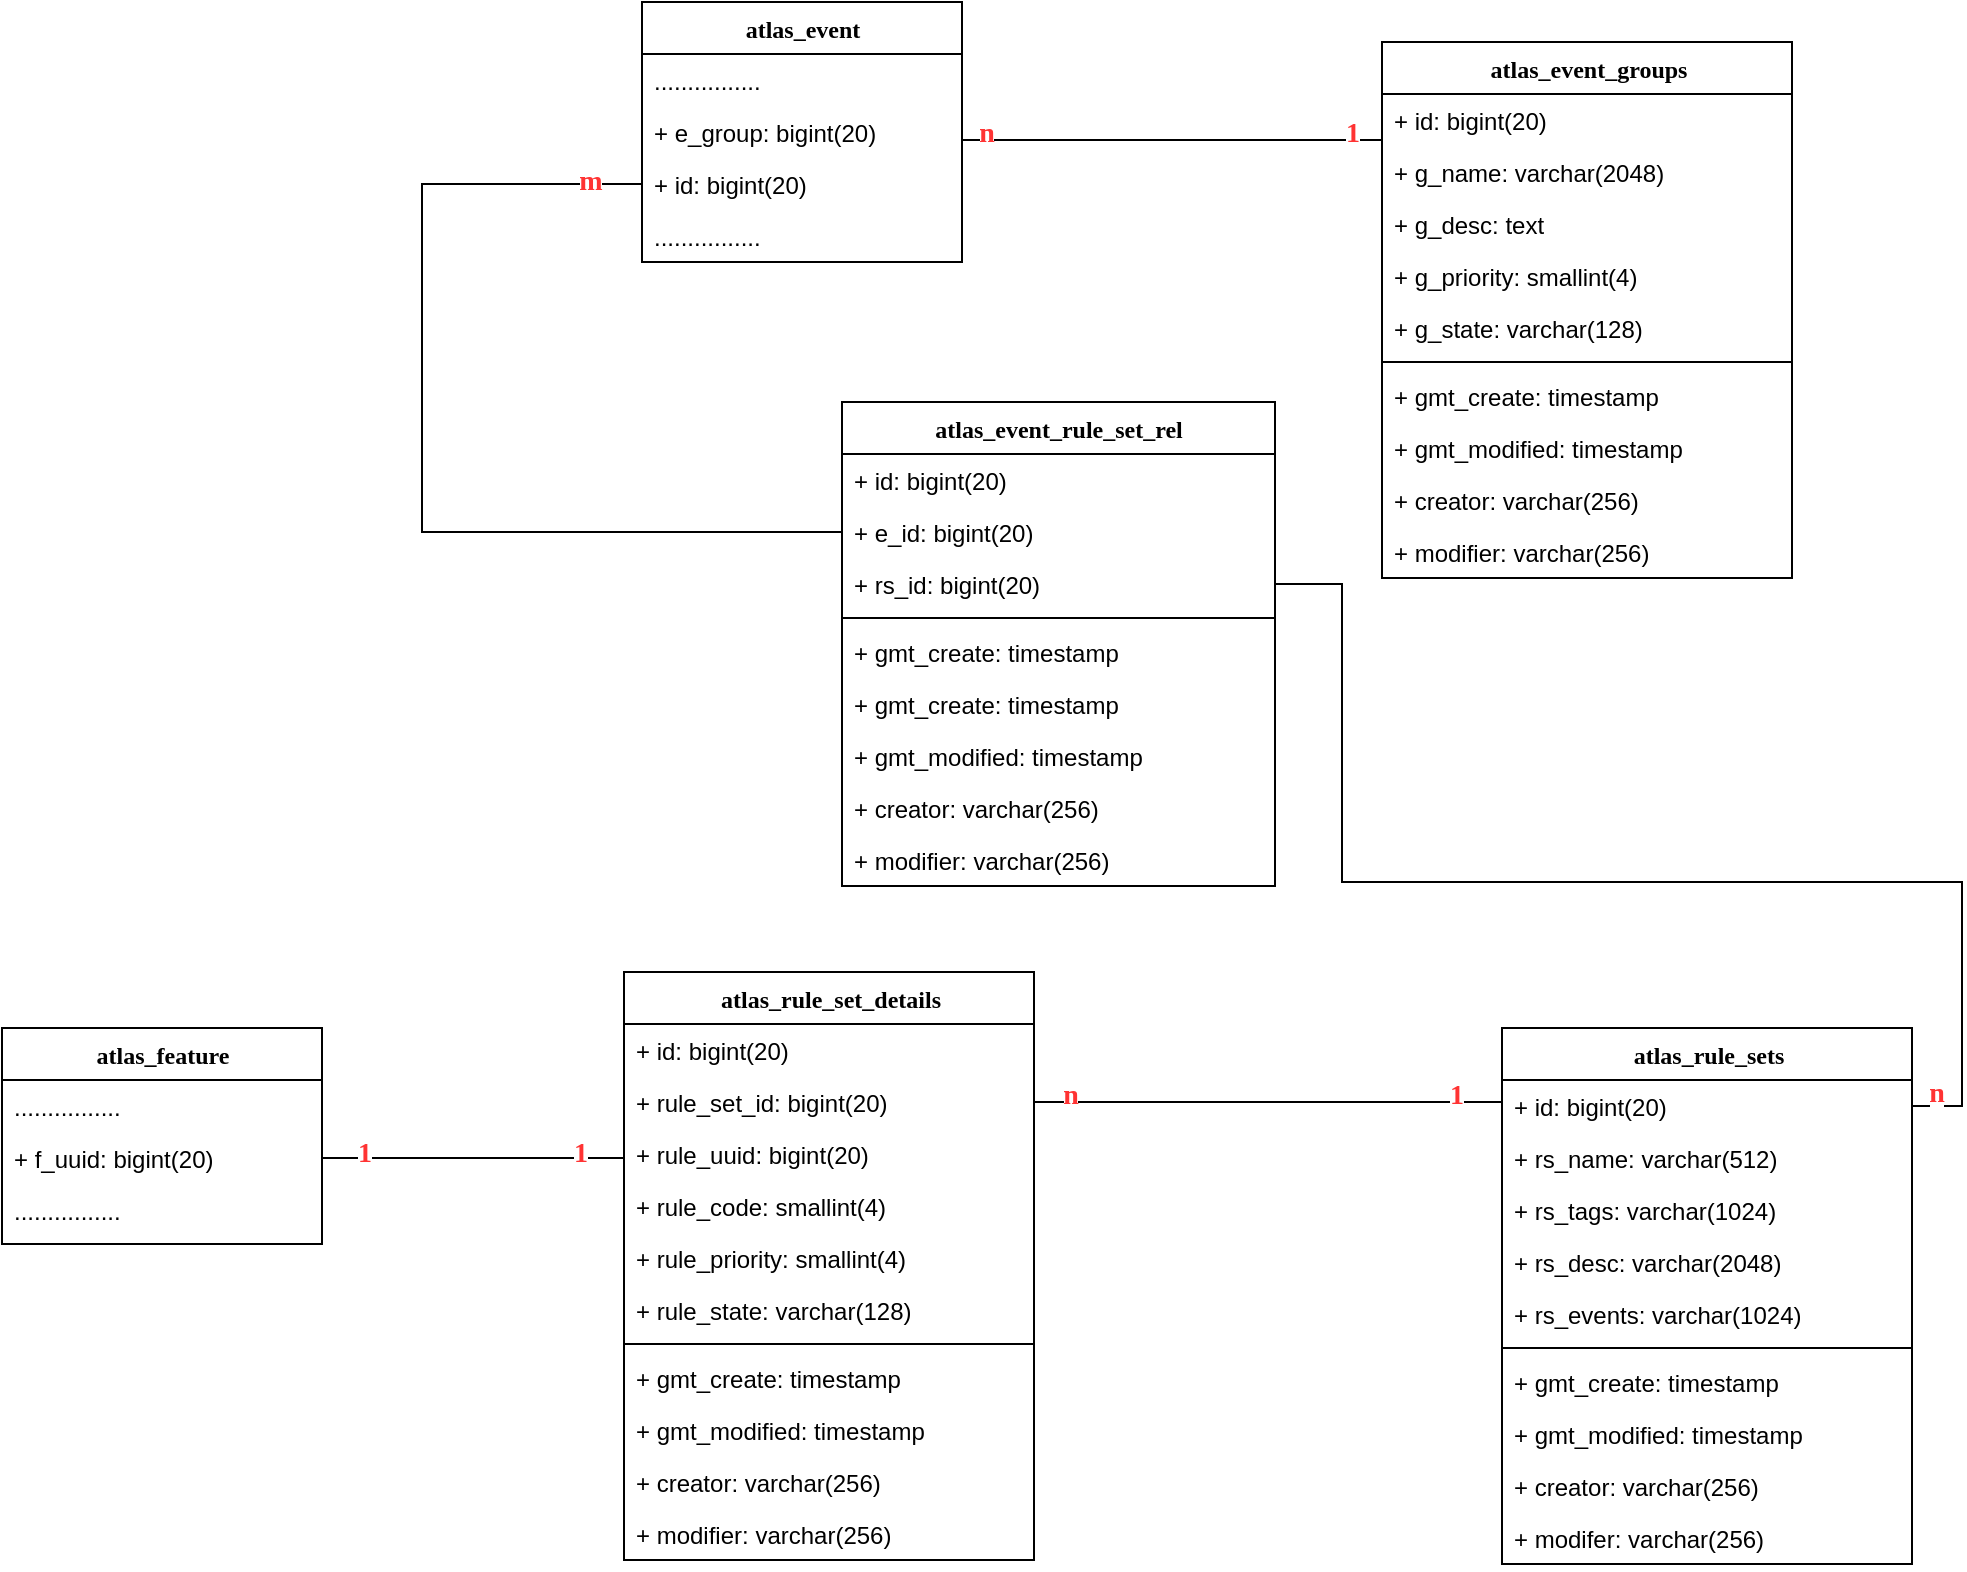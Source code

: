 <mxfile version="15.0.6" type="github">
  <diagram id="TrzkEA1gaFzgW9GWMzHO" name="Page-1">
    <mxGraphModel dx="2082" dy="1923" grid="1" gridSize="10" guides="1" tooltips="1" connect="1" arrows="1" fold="1" page="1" pageScale="1" pageWidth="827" pageHeight="1169" math="0" shadow="0">
      <root>
        <mxCell id="0" />
        <mxCell id="1" parent="0" />
        <mxCell id="jrEgK30Qe1zSZla3EbFV-1" value="atlas_event" style="swimlane;html=1;fontStyle=1;align=center;verticalAlign=top;childLayout=stackLayout;horizontal=1;startSize=26;horizontalStack=0;resizeParent=1;resizeLast=0;collapsible=1;marginBottom=0;swimlaneFillColor=#ffffff;rounded=0;shadow=0;comic=0;labelBackgroundColor=none;strokeWidth=1;fillColor=none;fontFamily=Verdana;fontSize=12" vertex="1" parent="1">
          <mxGeometry x="30" y="-60" width="160" height="130" as="geometry" />
        </mxCell>
        <mxCell id="jrEgK30Qe1zSZla3EbFV-2" value="................" style="text;html=1;strokeColor=none;fillColor=none;align=left;verticalAlign=top;spacingLeft=4;spacingRight=4;whiteSpace=wrap;overflow=hidden;rotatable=0;points=[[0,0.5],[1,0.5]];portConstraint=eastwest;" vertex="1" parent="jrEgK30Qe1zSZla3EbFV-1">
          <mxGeometry y="26" width="160" height="26" as="geometry" />
        </mxCell>
        <mxCell id="jrEgK30Qe1zSZla3EbFV-3" value="+ e_group: bigint(20)" style="text;html=1;strokeColor=none;fillColor=none;align=left;verticalAlign=top;spacingLeft=4;spacingRight=4;whiteSpace=wrap;overflow=hidden;rotatable=0;points=[[0,0.5],[1,0.5]];portConstraint=eastwest;" vertex="1" parent="jrEgK30Qe1zSZla3EbFV-1">
          <mxGeometry y="52" width="160" height="26" as="geometry" />
        </mxCell>
        <mxCell id="jrEgK30Qe1zSZla3EbFV-4" value="+ id: bigint(20)" style="text;html=1;strokeColor=none;fillColor=none;align=left;verticalAlign=top;spacingLeft=4;spacingRight=4;whiteSpace=wrap;overflow=hidden;rotatable=0;points=[[0,0.5],[1,0.5]];portConstraint=eastwest;" vertex="1" parent="jrEgK30Qe1zSZla3EbFV-1">
          <mxGeometry y="78" width="160" height="26" as="geometry" />
        </mxCell>
        <mxCell id="jrEgK30Qe1zSZla3EbFV-5" value="................" style="text;html=1;strokeColor=none;fillColor=none;align=left;verticalAlign=top;spacingLeft=4;spacingRight=4;whiteSpace=wrap;overflow=hidden;rotatable=0;points=[[0,0.5],[1,0.5]];portConstraint=eastwest;" vertex="1" parent="jrEgK30Qe1zSZla3EbFV-1">
          <mxGeometry y="104" width="160" height="26" as="geometry" />
        </mxCell>
        <mxCell id="jrEgK30Qe1zSZla3EbFV-6" style="edgeStyle=orthogonalEdgeStyle;rounded=0;html=1;labelBackgroundColor=none;startArrow=none;startFill=0;startSize=8;endArrow=none;endFill=0;endSize=16;fontFamily=Verdana;fontSize=12;exitX=0;exitY=0.5;exitDx=0;exitDy=0;" edge="1" parent="1" source="jrEgK30Qe1zSZla3EbFV-9">
          <mxGeometry relative="1" as="geometry">
            <Array as="points">
              <mxPoint x="400" y="9" />
              <mxPoint x="190" y="9" />
            </Array>
            <mxPoint x="330" y="51" as="sourcePoint" />
            <mxPoint x="190" y="9" as="targetPoint" />
          </mxGeometry>
        </mxCell>
        <mxCell id="jrEgK30Qe1zSZla3EbFV-7" value="&lt;b&gt;&lt;font style=&quot;font-size: 14px&quot;&gt;n&lt;/font&gt;&lt;/b&gt;" style="text;html=1;resizable=0;points=[];align=center;verticalAlign=middle;labelBackgroundColor=#ffffff;fontSize=12;fontFamily=Verdana;fontColor=#FF3333;" vertex="1" connectable="0" parent="jrEgK30Qe1zSZla3EbFV-6">
          <mxGeometry x="0.892" y="-1" relative="1" as="geometry">
            <mxPoint y="-2" as="offset" />
          </mxGeometry>
        </mxCell>
        <mxCell id="jrEgK30Qe1zSZla3EbFV-8" value="atlas_event_groups" style="swimlane;html=1;fontStyle=1;align=center;verticalAlign=top;childLayout=stackLayout;horizontal=1;startSize=26;horizontalStack=0;resizeParent=1;resizeLast=0;collapsible=1;marginBottom=0;swimlaneFillColor=#ffffff;rounded=0;shadow=0;comic=0;labelBackgroundColor=none;strokeWidth=1;fillColor=none;fontFamily=Verdana;fontSize=12" vertex="1" parent="1">
          <mxGeometry x="400" y="-40" width="205" height="268" as="geometry" />
        </mxCell>
        <mxCell id="jrEgK30Qe1zSZla3EbFV-9" value="+ id: bigint(20)" style="text;html=1;strokeColor=none;fillColor=none;align=left;verticalAlign=top;spacingLeft=4;spacingRight=4;whiteSpace=wrap;overflow=hidden;rotatable=0;points=[[0,0.5],[1,0.5]];portConstraint=eastwest;" vertex="1" parent="jrEgK30Qe1zSZla3EbFV-8">
          <mxGeometry y="26" width="205" height="26" as="geometry" />
        </mxCell>
        <mxCell id="jrEgK30Qe1zSZla3EbFV-10" value="+ g_name: varchar(2048)" style="text;html=1;strokeColor=none;fillColor=none;align=left;verticalAlign=top;spacingLeft=4;spacingRight=4;whiteSpace=wrap;overflow=hidden;rotatable=0;points=[[0,0.5],[1,0.5]];portConstraint=eastwest;" vertex="1" parent="jrEgK30Qe1zSZla3EbFV-8">
          <mxGeometry y="52" width="205" height="26" as="geometry" />
        </mxCell>
        <mxCell id="jrEgK30Qe1zSZla3EbFV-11" value="+ g_desc: text" style="text;html=1;strokeColor=none;fillColor=none;align=left;verticalAlign=top;spacingLeft=4;spacingRight=4;whiteSpace=wrap;overflow=hidden;rotatable=0;points=[[0,0.5],[1,0.5]];portConstraint=eastwest;" vertex="1" parent="jrEgK30Qe1zSZla3EbFV-8">
          <mxGeometry y="78" width="205" height="26" as="geometry" />
        </mxCell>
        <mxCell id="jrEgK30Qe1zSZla3EbFV-12" value="+ g_priority: smallint(4)" style="text;html=1;strokeColor=none;fillColor=none;align=left;verticalAlign=top;spacingLeft=4;spacingRight=4;whiteSpace=wrap;overflow=hidden;rotatable=0;points=[[0,0.5],[1,0.5]];portConstraint=eastwest;" vertex="1" parent="jrEgK30Qe1zSZla3EbFV-8">
          <mxGeometry y="104" width="205" height="26" as="geometry" />
        </mxCell>
        <mxCell id="jrEgK30Qe1zSZla3EbFV-13" value="+ g_state: varchar(128)" style="text;html=1;strokeColor=none;fillColor=none;align=left;verticalAlign=top;spacingLeft=4;spacingRight=4;whiteSpace=wrap;overflow=hidden;rotatable=0;points=[[0,0.5],[1,0.5]];portConstraint=eastwest;" vertex="1" parent="jrEgK30Qe1zSZla3EbFV-8">
          <mxGeometry y="130" width="205" height="26" as="geometry" />
        </mxCell>
        <mxCell id="jrEgK30Qe1zSZla3EbFV-14" value="" style="line;html=1;strokeWidth=1;fillColor=none;align=left;verticalAlign=middle;spacingTop=-1;spacingLeft=3;spacingRight=3;rotatable=0;labelPosition=right;points=[];portConstraint=eastwest;" vertex="1" parent="jrEgK30Qe1zSZla3EbFV-8">
          <mxGeometry y="156" width="205" height="8" as="geometry" />
        </mxCell>
        <mxCell id="jrEgK30Qe1zSZla3EbFV-15" value="+ gmt_create: timestamp" style="text;html=1;strokeColor=none;fillColor=none;align=left;verticalAlign=top;spacingLeft=4;spacingRight=4;whiteSpace=wrap;overflow=hidden;rotatable=0;points=[[0,0.5],[1,0.5]];portConstraint=eastwest;" vertex="1" parent="jrEgK30Qe1zSZla3EbFV-8">
          <mxGeometry y="164" width="205" height="26" as="geometry" />
        </mxCell>
        <mxCell id="jrEgK30Qe1zSZla3EbFV-16" value="+ gmt_modified: timestamp" style="text;html=1;strokeColor=none;fillColor=none;align=left;verticalAlign=top;spacingLeft=4;spacingRight=4;whiteSpace=wrap;overflow=hidden;rotatable=0;points=[[0,0.5],[1,0.5]];portConstraint=eastwest;" vertex="1" parent="jrEgK30Qe1zSZla3EbFV-8">
          <mxGeometry y="190" width="205" height="26" as="geometry" />
        </mxCell>
        <mxCell id="jrEgK30Qe1zSZla3EbFV-17" value="+ creator: varchar(256)" style="text;html=1;strokeColor=none;fillColor=none;align=left;verticalAlign=top;spacingLeft=4;spacingRight=4;whiteSpace=wrap;overflow=hidden;rotatable=0;points=[[0,0.5],[1,0.5]];portConstraint=eastwest;" vertex="1" parent="jrEgK30Qe1zSZla3EbFV-8">
          <mxGeometry y="216" width="205" height="26" as="geometry" />
        </mxCell>
        <mxCell id="jrEgK30Qe1zSZla3EbFV-18" value="+ modifier: varchar(256)" style="text;html=1;strokeColor=none;fillColor=none;align=left;verticalAlign=top;spacingLeft=4;spacingRight=4;whiteSpace=wrap;overflow=hidden;rotatable=0;points=[[0,0.5],[1,0.5]];portConstraint=eastwest;" vertex="1" parent="jrEgK30Qe1zSZla3EbFV-8">
          <mxGeometry y="242" width="205" height="26" as="geometry" />
        </mxCell>
        <mxCell id="jrEgK30Qe1zSZla3EbFV-19" value="&lt;b&gt;&lt;font style=&quot;font-size: 14px&quot;&gt;1&lt;/font&gt;&lt;/b&gt;" style="text;html=1;resizable=0;points=[];align=center;verticalAlign=middle;labelBackgroundColor=#ffffff;fontSize=12;fontFamily=Verdana;fontColor=#FF3333;" vertex="1" connectable="0" parent="1">
          <mxGeometry x="226" y="10" as="geometry">
            <mxPoint x="159" y="-4" as="offset" />
          </mxGeometry>
        </mxCell>
        <mxCell id="jrEgK30Qe1zSZla3EbFV-20" value="atlas_rule_set_details" style="swimlane;html=1;fontStyle=1;align=center;verticalAlign=top;childLayout=stackLayout;horizontal=1;startSize=26;horizontalStack=0;resizeParent=1;resizeLast=0;collapsible=1;marginBottom=0;swimlaneFillColor=#ffffff;rounded=0;shadow=0;comic=0;labelBackgroundColor=none;strokeWidth=1;fillColor=none;fontFamily=Verdana;fontSize=12" vertex="1" parent="1">
          <mxGeometry x="21" y="425" width="205" height="294" as="geometry">
            <mxRectangle x="21" y="425" width="180" height="26" as="alternateBounds" />
          </mxGeometry>
        </mxCell>
        <mxCell id="jrEgK30Qe1zSZla3EbFV-21" value="+ id: bigint(20)" style="text;html=1;strokeColor=none;fillColor=none;align=left;verticalAlign=top;spacingLeft=4;spacingRight=4;whiteSpace=wrap;overflow=hidden;rotatable=0;points=[[0,0.5],[1,0.5]];portConstraint=eastwest;" vertex="1" parent="jrEgK30Qe1zSZla3EbFV-20">
          <mxGeometry y="26" width="205" height="26" as="geometry" />
        </mxCell>
        <mxCell id="jrEgK30Qe1zSZla3EbFV-22" value="+ rule_set_id: bigint(20)" style="text;html=1;strokeColor=none;fillColor=none;align=left;verticalAlign=top;spacingLeft=4;spacingRight=4;whiteSpace=wrap;overflow=hidden;rotatable=0;points=[[0,0.5],[1,0.5]];portConstraint=eastwest;" vertex="1" parent="jrEgK30Qe1zSZla3EbFV-20">
          <mxGeometry y="52" width="205" height="26" as="geometry" />
        </mxCell>
        <mxCell id="jrEgK30Qe1zSZla3EbFV-23" value="+ rule_uuid: bigint(20)" style="text;html=1;strokeColor=none;fillColor=none;align=left;verticalAlign=top;spacingLeft=4;spacingRight=4;whiteSpace=wrap;overflow=hidden;rotatable=0;points=[[0,0.5],[1,0.5]];portConstraint=eastwest;" vertex="1" parent="jrEgK30Qe1zSZla3EbFV-20">
          <mxGeometry y="78" width="205" height="26" as="geometry" />
        </mxCell>
        <mxCell id="jrEgK30Qe1zSZla3EbFV-24" value="+ rule_code: smallint(4)" style="text;html=1;strokeColor=none;fillColor=none;align=left;verticalAlign=top;spacingLeft=4;spacingRight=4;whiteSpace=wrap;overflow=hidden;rotatable=0;points=[[0,0.5],[1,0.5]];portConstraint=eastwest;" vertex="1" parent="jrEgK30Qe1zSZla3EbFV-20">
          <mxGeometry y="104" width="205" height="26" as="geometry" />
        </mxCell>
        <mxCell id="jrEgK30Qe1zSZla3EbFV-25" value="+ rule_priority: smallint(4)" style="text;html=1;strokeColor=none;fillColor=none;align=left;verticalAlign=top;spacingLeft=4;spacingRight=4;whiteSpace=wrap;overflow=hidden;rotatable=0;points=[[0,0.5],[1,0.5]];portConstraint=eastwest;" vertex="1" parent="jrEgK30Qe1zSZla3EbFV-20">
          <mxGeometry y="130" width="205" height="26" as="geometry" />
        </mxCell>
        <mxCell id="jrEgK30Qe1zSZla3EbFV-79" value="+ rule_state: varchar(128)" style="text;html=1;strokeColor=none;fillColor=none;align=left;verticalAlign=top;spacingLeft=4;spacingRight=4;whiteSpace=wrap;overflow=hidden;rotatable=0;points=[[0,0.5],[1,0.5]];portConstraint=eastwest;" vertex="1" parent="jrEgK30Qe1zSZla3EbFV-20">
          <mxGeometry y="156" width="205" height="26" as="geometry" />
        </mxCell>
        <mxCell id="jrEgK30Qe1zSZla3EbFV-26" value="" style="line;html=1;strokeWidth=1;fillColor=none;align=left;verticalAlign=middle;spacingTop=-1;spacingLeft=3;spacingRight=3;rotatable=0;labelPosition=right;points=[];portConstraint=eastwest;" vertex="1" parent="jrEgK30Qe1zSZla3EbFV-20">
          <mxGeometry y="182" width="205" height="8" as="geometry" />
        </mxCell>
        <mxCell id="jrEgK30Qe1zSZla3EbFV-27" value="+ gmt_create: timestamp" style="text;html=1;strokeColor=none;fillColor=none;align=left;verticalAlign=top;spacingLeft=4;spacingRight=4;whiteSpace=wrap;overflow=hidden;rotatable=0;points=[[0,0.5],[1,0.5]];portConstraint=eastwest;" vertex="1" parent="jrEgK30Qe1zSZla3EbFV-20">
          <mxGeometry y="190" width="205" height="26" as="geometry" />
        </mxCell>
        <mxCell id="jrEgK30Qe1zSZla3EbFV-28" value="+ gmt_modified: timestamp" style="text;html=1;strokeColor=none;fillColor=none;align=left;verticalAlign=top;spacingLeft=4;spacingRight=4;whiteSpace=wrap;overflow=hidden;rotatable=0;points=[[0,0.5],[1,0.5]];portConstraint=eastwest;" vertex="1" parent="jrEgK30Qe1zSZla3EbFV-20">
          <mxGeometry y="216" width="205" height="26" as="geometry" />
        </mxCell>
        <mxCell id="jrEgK30Qe1zSZla3EbFV-29" value="+ creator: varchar(256)" style="text;html=1;strokeColor=none;fillColor=none;align=left;verticalAlign=top;spacingLeft=4;spacingRight=4;whiteSpace=wrap;overflow=hidden;rotatable=0;points=[[0,0.5],[1,0.5]];portConstraint=eastwest;" vertex="1" parent="jrEgK30Qe1zSZla3EbFV-20">
          <mxGeometry y="242" width="205" height="26" as="geometry" />
        </mxCell>
        <mxCell id="jrEgK30Qe1zSZla3EbFV-30" value="+ modifier: varchar(256)" style="text;html=1;strokeColor=none;fillColor=none;align=left;verticalAlign=top;spacingLeft=4;spacingRight=4;whiteSpace=wrap;overflow=hidden;rotatable=0;points=[[0,0.5],[1,0.5]];portConstraint=eastwest;" vertex="1" parent="jrEgK30Qe1zSZla3EbFV-20">
          <mxGeometry y="268" width="205" height="26" as="geometry" />
        </mxCell>
        <mxCell id="jrEgK30Qe1zSZla3EbFV-31" value="atlas_rule_sets" style="swimlane;html=1;fontStyle=1;align=center;verticalAlign=top;childLayout=stackLayout;horizontal=1;startSize=26;horizontalStack=0;resizeParent=1;resizeLast=0;collapsible=1;marginBottom=0;swimlaneFillColor=#ffffff;rounded=0;shadow=0;comic=0;labelBackgroundColor=none;strokeWidth=1;fillColor=none;fontFamily=Verdana;fontSize=12" vertex="1" parent="1">
          <mxGeometry x="460" y="453" width="205" height="268" as="geometry" />
        </mxCell>
        <mxCell id="jrEgK30Qe1zSZla3EbFV-32" value="+ id: bigint(20)" style="text;html=1;strokeColor=none;fillColor=none;align=left;verticalAlign=top;spacingLeft=4;spacingRight=4;whiteSpace=wrap;overflow=hidden;rotatable=0;points=[[0,0.5],[1,0.5]];portConstraint=eastwest;" vertex="1" parent="jrEgK30Qe1zSZla3EbFV-31">
          <mxGeometry y="26" width="205" height="26" as="geometry" />
        </mxCell>
        <mxCell id="jrEgK30Qe1zSZla3EbFV-33" value="+ rs_name: varchar(512)" style="text;html=1;strokeColor=none;fillColor=none;align=left;verticalAlign=top;spacingLeft=4;spacingRight=4;whiteSpace=wrap;overflow=hidden;rotatable=0;points=[[0,0.5],[1,0.5]];portConstraint=eastwest;" vertex="1" parent="jrEgK30Qe1zSZla3EbFV-31">
          <mxGeometry y="52" width="205" height="26" as="geometry" />
        </mxCell>
        <mxCell id="jrEgK30Qe1zSZla3EbFV-34" value="+ rs_tags: varchar(1024)" style="text;html=1;strokeColor=none;fillColor=none;align=left;verticalAlign=top;spacingLeft=4;spacingRight=4;whiteSpace=wrap;overflow=hidden;rotatable=0;points=[[0,0.5],[1,0.5]];portConstraint=eastwest;" vertex="1" parent="jrEgK30Qe1zSZla3EbFV-31">
          <mxGeometry y="78" width="205" height="26" as="geometry" />
        </mxCell>
        <mxCell id="jrEgK30Qe1zSZla3EbFV-35" value="+ rs_desc: varchar(2048)" style="text;html=1;strokeColor=none;fillColor=none;align=left;verticalAlign=top;spacingLeft=4;spacingRight=4;whiteSpace=wrap;overflow=hidden;rotatable=0;points=[[0,0.5],[1,0.5]];portConstraint=eastwest;" vertex="1" parent="jrEgK30Qe1zSZla3EbFV-31">
          <mxGeometry y="104" width="205" height="26" as="geometry" />
        </mxCell>
        <mxCell id="jrEgK30Qe1zSZla3EbFV-36" value="+ rs_events: varchar(1024)" style="text;html=1;strokeColor=none;fillColor=none;align=left;verticalAlign=top;spacingLeft=4;spacingRight=4;whiteSpace=wrap;overflow=hidden;rotatable=0;points=[[0,0.5],[1,0.5]];portConstraint=eastwest;" vertex="1" parent="jrEgK30Qe1zSZla3EbFV-31">
          <mxGeometry y="130" width="205" height="26" as="geometry" />
        </mxCell>
        <mxCell id="jrEgK30Qe1zSZla3EbFV-37" value="" style="line;html=1;strokeWidth=1;fillColor=none;align=left;verticalAlign=middle;spacingTop=-1;spacingLeft=3;spacingRight=3;rotatable=0;labelPosition=right;points=[];portConstraint=eastwest;" vertex="1" parent="jrEgK30Qe1zSZla3EbFV-31">
          <mxGeometry y="156" width="205" height="8" as="geometry" />
        </mxCell>
        <mxCell id="jrEgK30Qe1zSZla3EbFV-38" value="+ gmt_create: timestamp" style="text;html=1;strokeColor=none;fillColor=none;align=left;verticalAlign=top;spacingLeft=4;spacingRight=4;whiteSpace=wrap;overflow=hidden;rotatable=0;points=[[0,0.5],[1,0.5]];portConstraint=eastwest;" vertex="1" parent="jrEgK30Qe1zSZla3EbFV-31">
          <mxGeometry y="164" width="205" height="26" as="geometry" />
        </mxCell>
        <mxCell id="jrEgK30Qe1zSZla3EbFV-39" value="+ gmt_modified: timestamp" style="text;html=1;strokeColor=none;fillColor=none;align=left;verticalAlign=top;spacingLeft=4;spacingRight=4;whiteSpace=wrap;overflow=hidden;rotatable=0;points=[[0,0.5],[1,0.5]];portConstraint=eastwest;" vertex="1" parent="jrEgK30Qe1zSZla3EbFV-31">
          <mxGeometry y="190" width="205" height="26" as="geometry" />
        </mxCell>
        <mxCell id="jrEgK30Qe1zSZla3EbFV-40" value="+ creator: varchar(256)" style="text;html=1;strokeColor=none;fillColor=none;align=left;verticalAlign=top;spacingLeft=4;spacingRight=4;whiteSpace=wrap;overflow=hidden;rotatable=0;points=[[0,0.5],[1,0.5]];portConstraint=eastwest;" vertex="1" parent="jrEgK30Qe1zSZla3EbFV-31">
          <mxGeometry y="216" width="205" height="26" as="geometry" />
        </mxCell>
        <mxCell id="jrEgK30Qe1zSZla3EbFV-41" value="+ modifer: varchar(256)" style="text;html=1;strokeColor=none;fillColor=none;align=left;verticalAlign=top;spacingLeft=4;spacingRight=4;whiteSpace=wrap;overflow=hidden;rotatable=0;points=[[0,0.5],[1,0.5]];portConstraint=eastwest;" vertex="1" parent="jrEgK30Qe1zSZla3EbFV-31">
          <mxGeometry y="242" width="205" height="26" as="geometry" />
        </mxCell>
        <mxCell id="jrEgK30Qe1zSZla3EbFV-42" style="edgeStyle=orthogonalEdgeStyle;rounded=0;html=1;labelBackgroundColor=none;startArrow=none;startFill=0;startSize=8;endArrow=none;endFill=0;endSize=16;fontFamily=Verdana;fontSize=12;exitX=0;exitY=0.5;exitDx=0;exitDy=0;entryX=1;entryY=0.5;entryDx=0;entryDy=0;" edge="1" parent="1" source="jrEgK30Qe1zSZla3EbFV-32" target="jrEgK30Qe1zSZla3EbFV-22">
          <mxGeometry relative="1" as="geometry">
            <Array as="points">
              <mxPoint x="460" y="490" />
            </Array>
            <mxPoint x="420" y="350" as="sourcePoint" />
            <mxPoint x="270" y="460" as="targetPoint" />
          </mxGeometry>
        </mxCell>
        <mxCell id="jrEgK30Qe1zSZla3EbFV-43" value="&lt;b&gt;&lt;font style=&quot;font-size: 14px&quot;&gt;n&lt;/font&gt;&lt;/b&gt;" style="text;html=1;resizable=0;points=[];align=center;verticalAlign=middle;labelBackgroundColor=#ffffff;fontSize=12;fontFamily=Verdana;fontColor=#FF3333;" vertex="1" connectable="0" parent="jrEgK30Qe1zSZla3EbFV-42">
          <mxGeometry x="0.892" y="-1" relative="1" as="geometry">
            <mxPoint x="5" y="-2" as="offset" />
          </mxGeometry>
        </mxCell>
        <mxCell id="jrEgK30Qe1zSZla3EbFV-44" value="&lt;b&gt;&lt;font style=&quot;font-size: 14px&quot;&gt;1&lt;/font&gt;&lt;/b&gt;" style="text;html=1;resizable=0;points=[];align=center;verticalAlign=middle;labelBackgroundColor=#ffffff;fontSize=12;fontFamily=Verdana;fontColor=#FF3333;" vertex="1" connectable="0" parent="1">
          <mxGeometry x="249" y="500" as="geometry">
            <mxPoint x="188" y="-13" as="offset" />
          </mxGeometry>
        </mxCell>
        <mxCell id="jrEgK30Qe1zSZla3EbFV-45" value="atlas_feature" style="swimlane;html=1;fontStyle=1;align=center;verticalAlign=top;childLayout=stackLayout;horizontal=1;startSize=26;horizontalStack=0;resizeParent=1;resizeLast=0;collapsible=1;marginBottom=0;swimlaneFillColor=#ffffff;rounded=0;shadow=0;comic=0;labelBackgroundColor=none;strokeWidth=1;fillColor=none;fontFamily=Verdana;fontSize=12" vertex="1" parent="1">
          <mxGeometry x="-290" y="453" width="160" height="108" as="geometry" />
        </mxCell>
        <mxCell id="jrEgK30Qe1zSZla3EbFV-46" value="................" style="text;html=1;strokeColor=none;fillColor=none;align=left;verticalAlign=top;spacingLeft=4;spacingRight=4;whiteSpace=wrap;overflow=hidden;rotatable=0;points=[[0,0.5],[1,0.5]];portConstraint=eastwest;" vertex="1" parent="jrEgK30Qe1zSZla3EbFV-45">
          <mxGeometry y="26" width="160" height="26" as="geometry" />
        </mxCell>
        <mxCell id="jrEgK30Qe1zSZla3EbFV-47" value="+ f_uuid: bigint(20)" style="text;html=1;strokeColor=none;fillColor=none;align=left;verticalAlign=top;spacingLeft=4;spacingRight=4;whiteSpace=wrap;overflow=hidden;rotatable=0;points=[[0,0.5],[1,0.5]];portConstraint=eastwest;" vertex="1" parent="jrEgK30Qe1zSZla3EbFV-45">
          <mxGeometry y="52" width="160" height="26" as="geometry" />
        </mxCell>
        <mxCell id="jrEgK30Qe1zSZla3EbFV-48" value="................" style="text;html=1;strokeColor=none;fillColor=none;align=left;verticalAlign=top;spacingLeft=4;spacingRight=4;whiteSpace=wrap;overflow=hidden;rotatable=0;points=[[0,0.5],[1,0.5]];portConstraint=eastwest;" vertex="1" parent="jrEgK30Qe1zSZla3EbFV-45">
          <mxGeometry y="78" width="160" height="26" as="geometry" />
        </mxCell>
        <mxCell id="jrEgK30Qe1zSZla3EbFV-49" style="edgeStyle=orthogonalEdgeStyle;rounded=0;html=1;labelBackgroundColor=none;startArrow=none;startFill=0;startSize=8;endArrow=none;endFill=0;endSize=16;fontFamily=Verdana;fontSize=12;exitX=0;exitY=0.5;exitDx=0;exitDy=0;entryX=1;entryY=0.5;entryDx=0;entryDy=0;" edge="1" parent="1" source="jrEgK30Qe1zSZla3EbFV-23" target="jrEgK30Qe1zSZla3EbFV-47">
          <mxGeometry relative="1" as="geometry">
            <Array as="points">
              <mxPoint x="21" y="518" />
            </Array>
            <mxPoint x="470" y="502" as="sourcePoint" />
            <mxPoint x="236" y="500" as="targetPoint" />
          </mxGeometry>
        </mxCell>
        <mxCell id="jrEgK30Qe1zSZla3EbFV-50" value="&lt;b&gt;&lt;font style=&quot;font-size: 14px&quot;&gt;1&lt;/font&gt;&lt;/b&gt;" style="text;html=1;resizable=0;points=[];align=center;verticalAlign=middle;labelBackgroundColor=#ffffff;fontSize=12;fontFamily=Verdana;fontColor=#FF3333;" vertex="1" connectable="0" parent="jrEgK30Qe1zSZla3EbFV-49">
          <mxGeometry x="0.892" y="-1" relative="1" as="geometry">
            <mxPoint x="12" y="-1" as="offset" />
          </mxGeometry>
        </mxCell>
        <mxCell id="jrEgK30Qe1zSZla3EbFV-51" value="&lt;b&gt;&lt;font style=&quot;font-size: 14px&quot;&gt;1&lt;/font&gt;&lt;/b&gt;" style="text;html=1;resizable=0;points=[];align=center;verticalAlign=middle;labelBackgroundColor=#ffffff;fontSize=12;fontFamily=Verdana;fontColor=#FF3333;" vertex="1" connectable="0" parent="1">
          <mxGeometry x="-107" y="528" as="geometry">
            <mxPoint x="106" y="-12" as="offset" />
          </mxGeometry>
        </mxCell>
        <mxCell id="jrEgK30Qe1zSZla3EbFV-52" value="atlas_event_rule_set_rel" style="swimlane;html=1;fontStyle=1;align=center;verticalAlign=top;childLayout=stackLayout;horizontal=1;startSize=26;horizontalStack=0;resizeParent=1;resizeLast=0;collapsible=1;marginBottom=0;swimlaneFillColor=#ffffff;rounded=0;shadow=0;comic=0;labelBackgroundColor=none;strokeWidth=1;fillColor=none;fontFamily=Verdana;fontSize=12" vertex="1" parent="1">
          <mxGeometry x="130" y="140" width="216.5" height="242" as="geometry" />
        </mxCell>
        <mxCell id="jrEgK30Qe1zSZla3EbFV-53" value="+ id: bigint(20)" style="text;html=1;strokeColor=none;fillColor=none;align=left;verticalAlign=top;spacingLeft=4;spacingRight=4;whiteSpace=wrap;overflow=hidden;rotatable=0;points=[[0,0.5],[1,0.5]];portConstraint=eastwest;" vertex="1" parent="jrEgK30Qe1zSZla3EbFV-52">
          <mxGeometry y="26" width="216.5" height="26" as="geometry" />
        </mxCell>
        <mxCell id="jrEgK30Qe1zSZla3EbFV-54" value="+ e_id: bigint(20)" style="text;html=1;strokeColor=none;fillColor=none;align=left;verticalAlign=top;spacingLeft=4;spacingRight=4;whiteSpace=wrap;overflow=hidden;rotatable=0;points=[[0,0.5],[1,0.5]];portConstraint=eastwest;" vertex="1" parent="jrEgK30Qe1zSZla3EbFV-52">
          <mxGeometry y="52" width="216.5" height="26" as="geometry" />
        </mxCell>
        <mxCell id="jrEgK30Qe1zSZla3EbFV-55" value="+ rs_id: bigint(20)" style="text;html=1;strokeColor=none;fillColor=none;align=left;verticalAlign=top;spacingLeft=4;spacingRight=4;whiteSpace=wrap;overflow=hidden;rotatable=0;points=[[0,0.5],[1,0.5]];portConstraint=eastwest;" vertex="1" parent="jrEgK30Qe1zSZla3EbFV-52">
          <mxGeometry y="78" width="216.5" height="26" as="geometry" />
        </mxCell>
        <mxCell id="jrEgK30Qe1zSZla3EbFV-56" value="" style="line;html=1;strokeWidth=1;fillColor=none;align=left;verticalAlign=middle;spacingTop=-1;spacingLeft=3;spacingRight=3;rotatable=0;labelPosition=right;points=[];portConstraint=eastwest;" vertex="1" parent="jrEgK30Qe1zSZla3EbFV-52">
          <mxGeometry y="104" width="216.5" height="8" as="geometry" />
        </mxCell>
        <mxCell id="jrEgK30Qe1zSZla3EbFV-57" value="+ gmt_create: timestamp" style="text;html=1;strokeColor=none;fillColor=none;align=left;verticalAlign=top;spacingLeft=4;spacingRight=4;whiteSpace=wrap;overflow=hidden;rotatable=0;points=[[0,0.5],[1,0.5]];portConstraint=eastwest;" vertex="1" parent="jrEgK30Qe1zSZla3EbFV-52">
          <mxGeometry y="112" width="216.5" height="26" as="geometry" />
        </mxCell>
        <mxCell id="jrEgK30Qe1zSZla3EbFV-58" value="+ gmt_create: timestamp" style="text;html=1;strokeColor=none;fillColor=none;align=left;verticalAlign=top;spacingLeft=4;spacingRight=4;whiteSpace=wrap;overflow=hidden;rotatable=0;points=[[0,0.5],[1,0.5]];portConstraint=eastwest;" vertex="1" parent="jrEgK30Qe1zSZla3EbFV-52">
          <mxGeometry y="138" width="216.5" height="26" as="geometry" />
        </mxCell>
        <mxCell id="jrEgK30Qe1zSZla3EbFV-59" value="+ gmt_modified: timestamp" style="text;html=1;strokeColor=none;fillColor=none;align=left;verticalAlign=top;spacingLeft=4;spacingRight=4;whiteSpace=wrap;overflow=hidden;rotatable=0;points=[[0,0.5],[1,0.5]];portConstraint=eastwest;" vertex="1" parent="jrEgK30Qe1zSZla3EbFV-52">
          <mxGeometry y="164" width="216.5" height="26" as="geometry" />
        </mxCell>
        <mxCell id="jrEgK30Qe1zSZla3EbFV-60" value="+ creator: varchar(256)" style="text;html=1;strokeColor=none;fillColor=none;align=left;verticalAlign=top;spacingLeft=4;spacingRight=4;whiteSpace=wrap;overflow=hidden;rotatable=0;points=[[0,0.5],[1,0.5]];portConstraint=eastwest;" vertex="1" parent="jrEgK30Qe1zSZla3EbFV-52">
          <mxGeometry y="190" width="216.5" height="26" as="geometry" />
        </mxCell>
        <mxCell id="jrEgK30Qe1zSZla3EbFV-61" value="+ modifier: varchar(256)" style="text;html=1;strokeColor=none;fillColor=none;align=left;verticalAlign=top;spacingLeft=4;spacingRight=4;whiteSpace=wrap;overflow=hidden;rotatable=0;points=[[0,0.5],[1,0.5]];portConstraint=eastwest;" vertex="1" parent="jrEgK30Qe1zSZla3EbFV-52">
          <mxGeometry y="216" width="216.5" height="26" as="geometry" />
        </mxCell>
        <mxCell id="jrEgK30Qe1zSZla3EbFV-62" style="edgeStyle=orthogonalEdgeStyle;rounded=0;html=1;labelBackgroundColor=none;startArrow=none;startFill=0;startSize=8;endArrow=none;endFill=0;endSize=16;fontFamily=Verdana;fontSize=12;exitX=0;exitY=0.5;exitDx=0;exitDy=0;entryX=0;entryY=0.5;entryDx=0;entryDy=0;" edge="1" parent="1" source="jrEgK30Qe1zSZla3EbFV-54" target="jrEgK30Qe1zSZla3EbFV-4">
          <mxGeometry relative="1" as="geometry">
            <Array as="points">
              <mxPoint x="-80" y="205" />
              <mxPoint x="-80" y="31" />
            </Array>
            <mxPoint x="-40" y="110" as="sourcePoint" />
            <mxPoint x="-250" y="120" as="targetPoint" />
          </mxGeometry>
        </mxCell>
        <mxCell id="jrEgK30Qe1zSZla3EbFV-63" value="&lt;b&gt;&lt;font style=&quot;font-size: 14px&quot;&gt;m&lt;/font&gt;&lt;/b&gt;" style="text;html=1;resizable=0;points=[];align=center;verticalAlign=middle;labelBackgroundColor=#ffffff;fontSize=12;fontFamily=Verdana;fontColor=#FF3333;" vertex="1" connectable="0" parent="jrEgK30Qe1zSZla3EbFV-62">
          <mxGeometry x="0.892" y="-1" relative="1" as="geometry">
            <mxPoint y="-2" as="offset" />
          </mxGeometry>
        </mxCell>
        <mxCell id="jrEgK30Qe1zSZla3EbFV-64" style="edgeStyle=orthogonalEdgeStyle;rounded=0;html=1;labelBackgroundColor=none;startArrow=none;startFill=0;startSize=8;endArrow=none;endFill=0;endSize=16;fontFamily=Verdana;fontSize=12;entryX=1;entryY=0.5;entryDx=0;entryDy=0;exitX=1;exitY=0.5;exitDx=0;exitDy=0;" edge="1" parent="1" source="jrEgK30Qe1zSZla3EbFV-32" target="jrEgK30Qe1zSZla3EbFV-55">
          <mxGeometry relative="1" as="geometry">
            <Array as="points">
              <mxPoint x="690" y="492" />
              <mxPoint x="690" y="380" />
              <mxPoint x="380" y="380" />
              <mxPoint x="380" y="231" />
            </Array>
            <mxPoint x="670" y="492" as="sourcePoint" />
            <mxPoint x="370" y="228" as="targetPoint" />
          </mxGeometry>
        </mxCell>
        <mxCell id="jrEgK30Qe1zSZla3EbFV-65" value="&lt;b&gt;&lt;font style=&quot;font-size: 14px&quot;&gt;n&lt;/font&gt;&lt;/b&gt;" style="text;html=1;resizable=0;points=[];align=center;verticalAlign=middle;labelBackgroundColor=#ffffff;fontSize=12;fontFamily=Verdana;fontColor=#FF3333;" vertex="1" connectable="0" parent="1">
          <mxGeometry x="249" y="489" as="geometry">
            <mxPoint x="428" y="-3" as="offset" />
          </mxGeometry>
        </mxCell>
      </root>
    </mxGraphModel>
  </diagram>
</mxfile>
